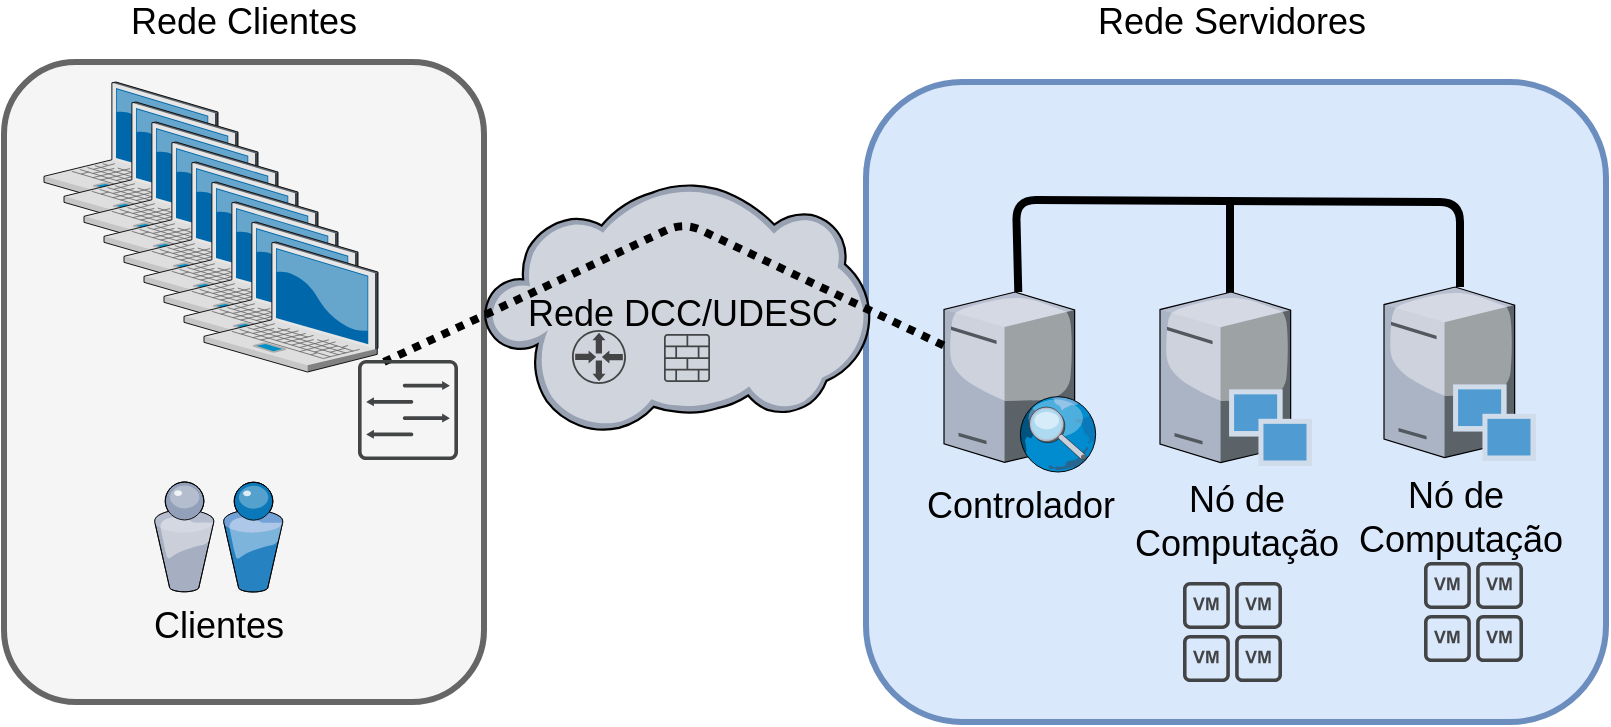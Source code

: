 <mxfile version="11.1.4" type="device"><diagram id="Nfkl3Shy_yJGGw9GOETA" name="Page-1"><mxGraphModel dx="1422" dy="817" grid="1" gridSize="10" guides="1" tooltips="1" connect="1" arrows="1" fold="1" page="1" pageScale="1" pageWidth="850" pageHeight="1100" math="0" shadow="0"><root><mxCell id="0"/><mxCell id="1" parent="0"/><mxCell id="tuJZ6rNtXsixGM2b_dr6-1" value="" style="rounded=1;whiteSpace=wrap;html=1;fillColor=#f5f5f5;strokeColor=#666666;fontColor=#333333;strokeWidth=3;" vertex="1" parent="1"><mxGeometry x="40" y="190" width="240" height="320" as="geometry"/></mxCell><mxCell id="tuJZ6rNtXsixGM2b_dr6-2" value="" style="rounded=1;whiteSpace=wrap;html=1;fillColor=#dae8fc;strokeColor=#6c8ebf;strokeWidth=3;" vertex="1" parent="1"><mxGeometry x="471" y="200" width="370" height="320" as="geometry"/></mxCell><mxCell id="tuJZ6rNtXsixGM2b_dr6-3" value="Rede Clientes" style="text;html=1;strokeColor=none;fillColor=none;align=center;verticalAlign=middle;whiteSpace=wrap;rounded=0;fontSize=18;" vertex="1" parent="1"><mxGeometry x="90" y="160" width="140" height="20" as="geometry"/></mxCell><mxCell id="tuJZ6rNtXsixGM2b_dr6-4" value="Rede Servidores" style="text;html=1;strokeColor=none;fillColor=none;align=center;verticalAlign=middle;whiteSpace=wrap;rounded=0;fontSize=18;" vertex="1" parent="1"><mxGeometry x="584" y="160" width="140" height="20" as="geometry"/></mxCell><mxCell id="tuJZ6rNtXsixGM2b_dr6-8" value="" style="verticalLabelPosition=bottom;aspect=fixed;html=1;verticalAlign=top;strokeColor=none;align=center;outlineConnect=0;shape=mxgraph.citrix.cloud;fontSize=18;" vertex="1" parent="1"><mxGeometry x="280" y="250" width="193" height="126" as="geometry"/></mxCell><mxCell id="tuJZ6rNtXsixGM2b_dr6-9" value="" style="verticalLabelPosition=bottom;aspect=fixed;html=1;verticalAlign=top;strokeColor=none;align=center;outlineConnect=0;shape=mxgraph.citrix.laptop_2;fontSize=18;" vertex="1" parent="1"><mxGeometry x="60" y="200" width="87" height="65" as="geometry"/></mxCell><mxCell id="tuJZ6rNtXsixGM2b_dr6-10" value="" style="verticalLabelPosition=bottom;aspect=fixed;html=1;verticalAlign=top;strokeColor=none;align=center;outlineConnect=0;shape=mxgraph.citrix.laptop_2;fontSize=18;" vertex="1" parent="1"><mxGeometry x="70" y="210" width="87" height="65" as="geometry"/></mxCell><mxCell id="tuJZ6rNtXsixGM2b_dr6-11" value="" style="verticalLabelPosition=bottom;aspect=fixed;html=1;verticalAlign=top;strokeColor=none;align=center;outlineConnect=0;shape=mxgraph.citrix.laptop_2;fontSize=18;" vertex="1" parent="1"><mxGeometry x="80" y="220" width="87" height="65" as="geometry"/></mxCell><mxCell id="tuJZ6rNtXsixGM2b_dr6-12" value="" style="verticalLabelPosition=bottom;aspect=fixed;html=1;verticalAlign=top;strokeColor=none;align=center;outlineConnect=0;shape=mxgraph.citrix.laptop_2;fontSize=18;" vertex="1" parent="1"><mxGeometry x="90" y="230" width="87" height="65" as="geometry"/></mxCell><mxCell id="tuJZ6rNtXsixGM2b_dr6-13" value="" style="verticalLabelPosition=bottom;aspect=fixed;html=1;verticalAlign=top;strokeColor=none;align=center;outlineConnect=0;shape=mxgraph.citrix.laptop_2;fontSize=18;" vertex="1" parent="1"><mxGeometry x="100" y="240" width="87" height="65" as="geometry"/></mxCell><mxCell id="tuJZ6rNtXsixGM2b_dr6-14" value="" style="verticalLabelPosition=bottom;aspect=fixed;html=1;verticalAlign=top;strokeColor=none;align=center;outlineConnect=0;shape=mxgraph.citrix.laptop_2;fontSize=18;" vertex="1" parent="1"><mxGeometry x="110" y="250" width="87" height="65" as="geometry"/></mxCell><mxCell id="tuJZ6rNtXsixGM2b_dr6-16" value="" style="verticalLabelPosition=bottom;aspect=fixed;html=1;verticalAlign=top;strokeColor=none;align=center;outlineConnect=0;shape=mxgraph.citrix.laptop_2;fontSize=18;" vertex="1" parent="1"><mxGeometry x="120" y="260" width="87" height="65" as="geometry"/></mxCell><mxCell id="tuJZ6rNtXsixGM2b_dr6-17" value="" style="verticalLabelPosition=bottom;aspect=fixed;html=1;verticalAlign=top;strokeColor=none;align=center;outlineConnect=0;shape=mxgraph.citrix.laptop_2;fontSize=18;" vertex="1" parent="1"><mxGeometry x="130" y="270" width="87" height="65" as="geometry"/></mxCell><mxCell id="tuJZ6rNtXsixGM2b_dr6-18" value="" style="verticalLabelPosition=bottom;aspect=fixed;html=1;verticalAlign=top;strokeColor=none;align=center;outlineConnect=0;shape=mxgraph.citrix.laptop_2;fontSize=18;" vertex="1" parent="1"><mxGeometry x="140" y="280" width="87" height="65" as="geometry"/></mxCell><mxCell id="tuJZ6rNtXsixGM2b_dr6-19" value="Rede DCC/UDESC" style="text;html=1;strokeColor=none;fillColor=none;align=center;verticalAlign=middle;whiteSpace=wrap;rounded=0;fontSize=18;" vertex="1" parent="1"><mxGeometry x="298" y="305.5" width="163" height="20" as="geometry"/></mxCell><mxCell id="tuJZ6rNtXsixGM2b_dr6-20" value="Controlador" style="verticalLabelPosition=bottom;aspect=fixed;html=1;verticalAlign=top;strokeColor=none;align=center;outlineConnect=0;shape=mxgraph.citrix.edgesight_server;fontSize=18;" vertex="1" parent="1"><mxGeometry x="510" y="305" width="76.5" height="90" as="geometry"/></mxCell><mxCell id="tuJZ6rNtXsixGM2b_dr6-22" value="Nó de&amp;nbsp;&lt;br&gt;Computação" style="verticalLabelPosition=bottom;aspect=fixed;html=1;verticalAlign=top;strokeColor=none;align=center;outlineConnect=0;shape=mxgraph.citrix.provisioning_server;fontSize=18;" vertex="1" parent="1"><mxGeometry x="730" y="302.5" width="76" height="87" as="geometry"/></mxCell><mxCell id="tuJZ6rNtXsixGM2b_dr6-23" value="Clientes" style="verticalLabelPosition=bottom;aspect=fixed;html=1;verticalAlign=top;strokeColor=none;align=center;outlineConnect=0;shape=mxgraph.citrix.users;fontSize=18;" vertex="1" parent="1"><mxGeometry x="115" y="400" width="64.5" height="55" as="geometry"/></mxCell><mxCell id="tuJZ6rNtXsixGM2b_dr6-24" value="" style="endArrow=none;html=1;fontSize=18;strokeWidth=4;dashed=1;dashPattern=1 1;exitX=1.034;exitY=0.923;exitDx=0;exitDy=0;exitPerimeter=0;" edge="1" parent="1" source="tuJZ6rNtXsixGM2b_dr6-18" target="tuJZ6rNtXsixGM2b_dr6-20"><mxGeometry width="50" height="50" relative="1" as="geometry"><mxPoint x="40" y="590" as="sourcePoint"/><mxPoint x="90" y="540" as="targetPoint"/><Array as="points"><mxPoint x="380" y="270"/></Array></mxGeometry></mxCell><mxCell id="tuJZ6rNtXsixGM2b_dr6-25" value="" style="endArrow=none;html=1;strokeWidth=4;fontSize=18;" edge="1" parent="1" source="tuJZ6rNtXsixGM2b_dr6-20" target="tuJZ6rNtXsixGM2b_dr6-22"><mxGeometry width="50" height="50" relative="1" as="geometry"><mxPoint x="570" y="592.804" as="sourcePoint"/><mxPoint x="780" y="590" as="targetPoint"/><Array as="points"><mxPoint x="546" y="259"/><mxPoint x="768" y="260"/></Array></mxGeometry></mxCell><mxCell id="tuJZ6rNtXsixGM2b_dr6-28" value="" style="endArrow=none;html=1;strokeWidth=4;fontSize=18;" edge="1" parent="1"><mxGeometry width="50" height="50" relative="1" as="geometry"><mxPoint x="653" y="320" as="sourcePoint"/><mxPoint x="653" y="260" as="targetPoint"/></mxGeometry></mxCell><mxCell id="tuJZ6rNtXsixGM2b_dr6-21" value="Nó de &lt;br&gt;Computação" style="verticalLabelPosition=bottom;aspect=fixed;html=1;verticalAlign=top;strokeColor=none;align=center;outlineConnect=0;shape=mxgraph.citrix.provisioning_server;fontSize=18;" vertex="1" parent="1"><mxGeometry x="618" y="305" width="76" height="87" as="geometry"/></mxCell><mxCell id="tuJZ6rNtXsixGM2b_dr6-32" value="" style="pointerEvents=1;shadow=0;dashed=0;html=1;strokeColor=none;fillColor=#434445;aspect=fixed;labelPosition=center;verticalLabelPosition=bottom;verticalAlign=top;align=center;outlineConnect=0;shape=mxgraph.vvd.physical_upstream_router;fontSize=18;" vertex="1" parent="1"><mxGeometry x="324" y="324" width="27" height="27" as="geometry"/></mxCell><mxCell id="tuJZ6rNtXsixGM2b_dr6-33" value="" style="pointerEvents=1;shadow=0;dashed=0;html=1;strokeColor=none;fillColor=#434445;aspect=fixed;labelPosition=center;verticalLabelPosition=bottom;verticalAlign=top;align=center;outlineConnect=0;shape=mxgraph.vvd.logical_firewall;fontSize=18;" vertex="1" parent="1"><mxGeometry x="370" y="326" width="23" height="24" as="geometry"/></mxCell><mxCell id="tuJZ6rNtXsixGM2b_dr6-34" value="" style="pointerEvents=1;shadow=0;dashed=0;html=1;strokeColor=none;fillColor=#434445;aspect=fixed;labelPosition=center;verticalLabelPosition=bottom;verticalAlign=top;align=center;outlineConnect=0;shape=mxgraph.vvd.vm_group;fontSize=18;" vertex="1" parent="1"><mxGeometry x="629.5" y="450" width="49.5" height="50" as="geometry"/></mxCell><mxCell id="tuJZ6rNtXsixGM2b_dr6-35" value="" style="pointerEvents=1;shadow=0;dashed=0;html=1;strokeColor=none;fillColor=#434445;aspect=fixed;labelPosition=center;verticalLabelPosition=bottom;verticalAlign=top;align=center;outlineConnect=0;shape=mxgraph.vvd.vm_group;fontSize=18;" vertex="1" parent="1"><mxGeometry x="750" y="440" width="49.5" height="50" as="geometry"/></mxCell><mxCell id="tuJZ6rNtXsixGM2b_dr6-38" value="" style="pointerEvents=1;shadow=0;dashed=0;html=1;strokeColor=none;fillColor=#434445;aspect=fixed;labelPosition=center;verticalLabelPosition=bottom;verticalAlign=top;align=center;outlineConnect=0;shape=mxgraph.vvd.switch;fontSize=18;" vertex="1" parent="1"><mxGeometry x="217" y="339" width="50" height="50" as="geometry"/></mxCell></root></mxGraphModel></diagram></mxfile>